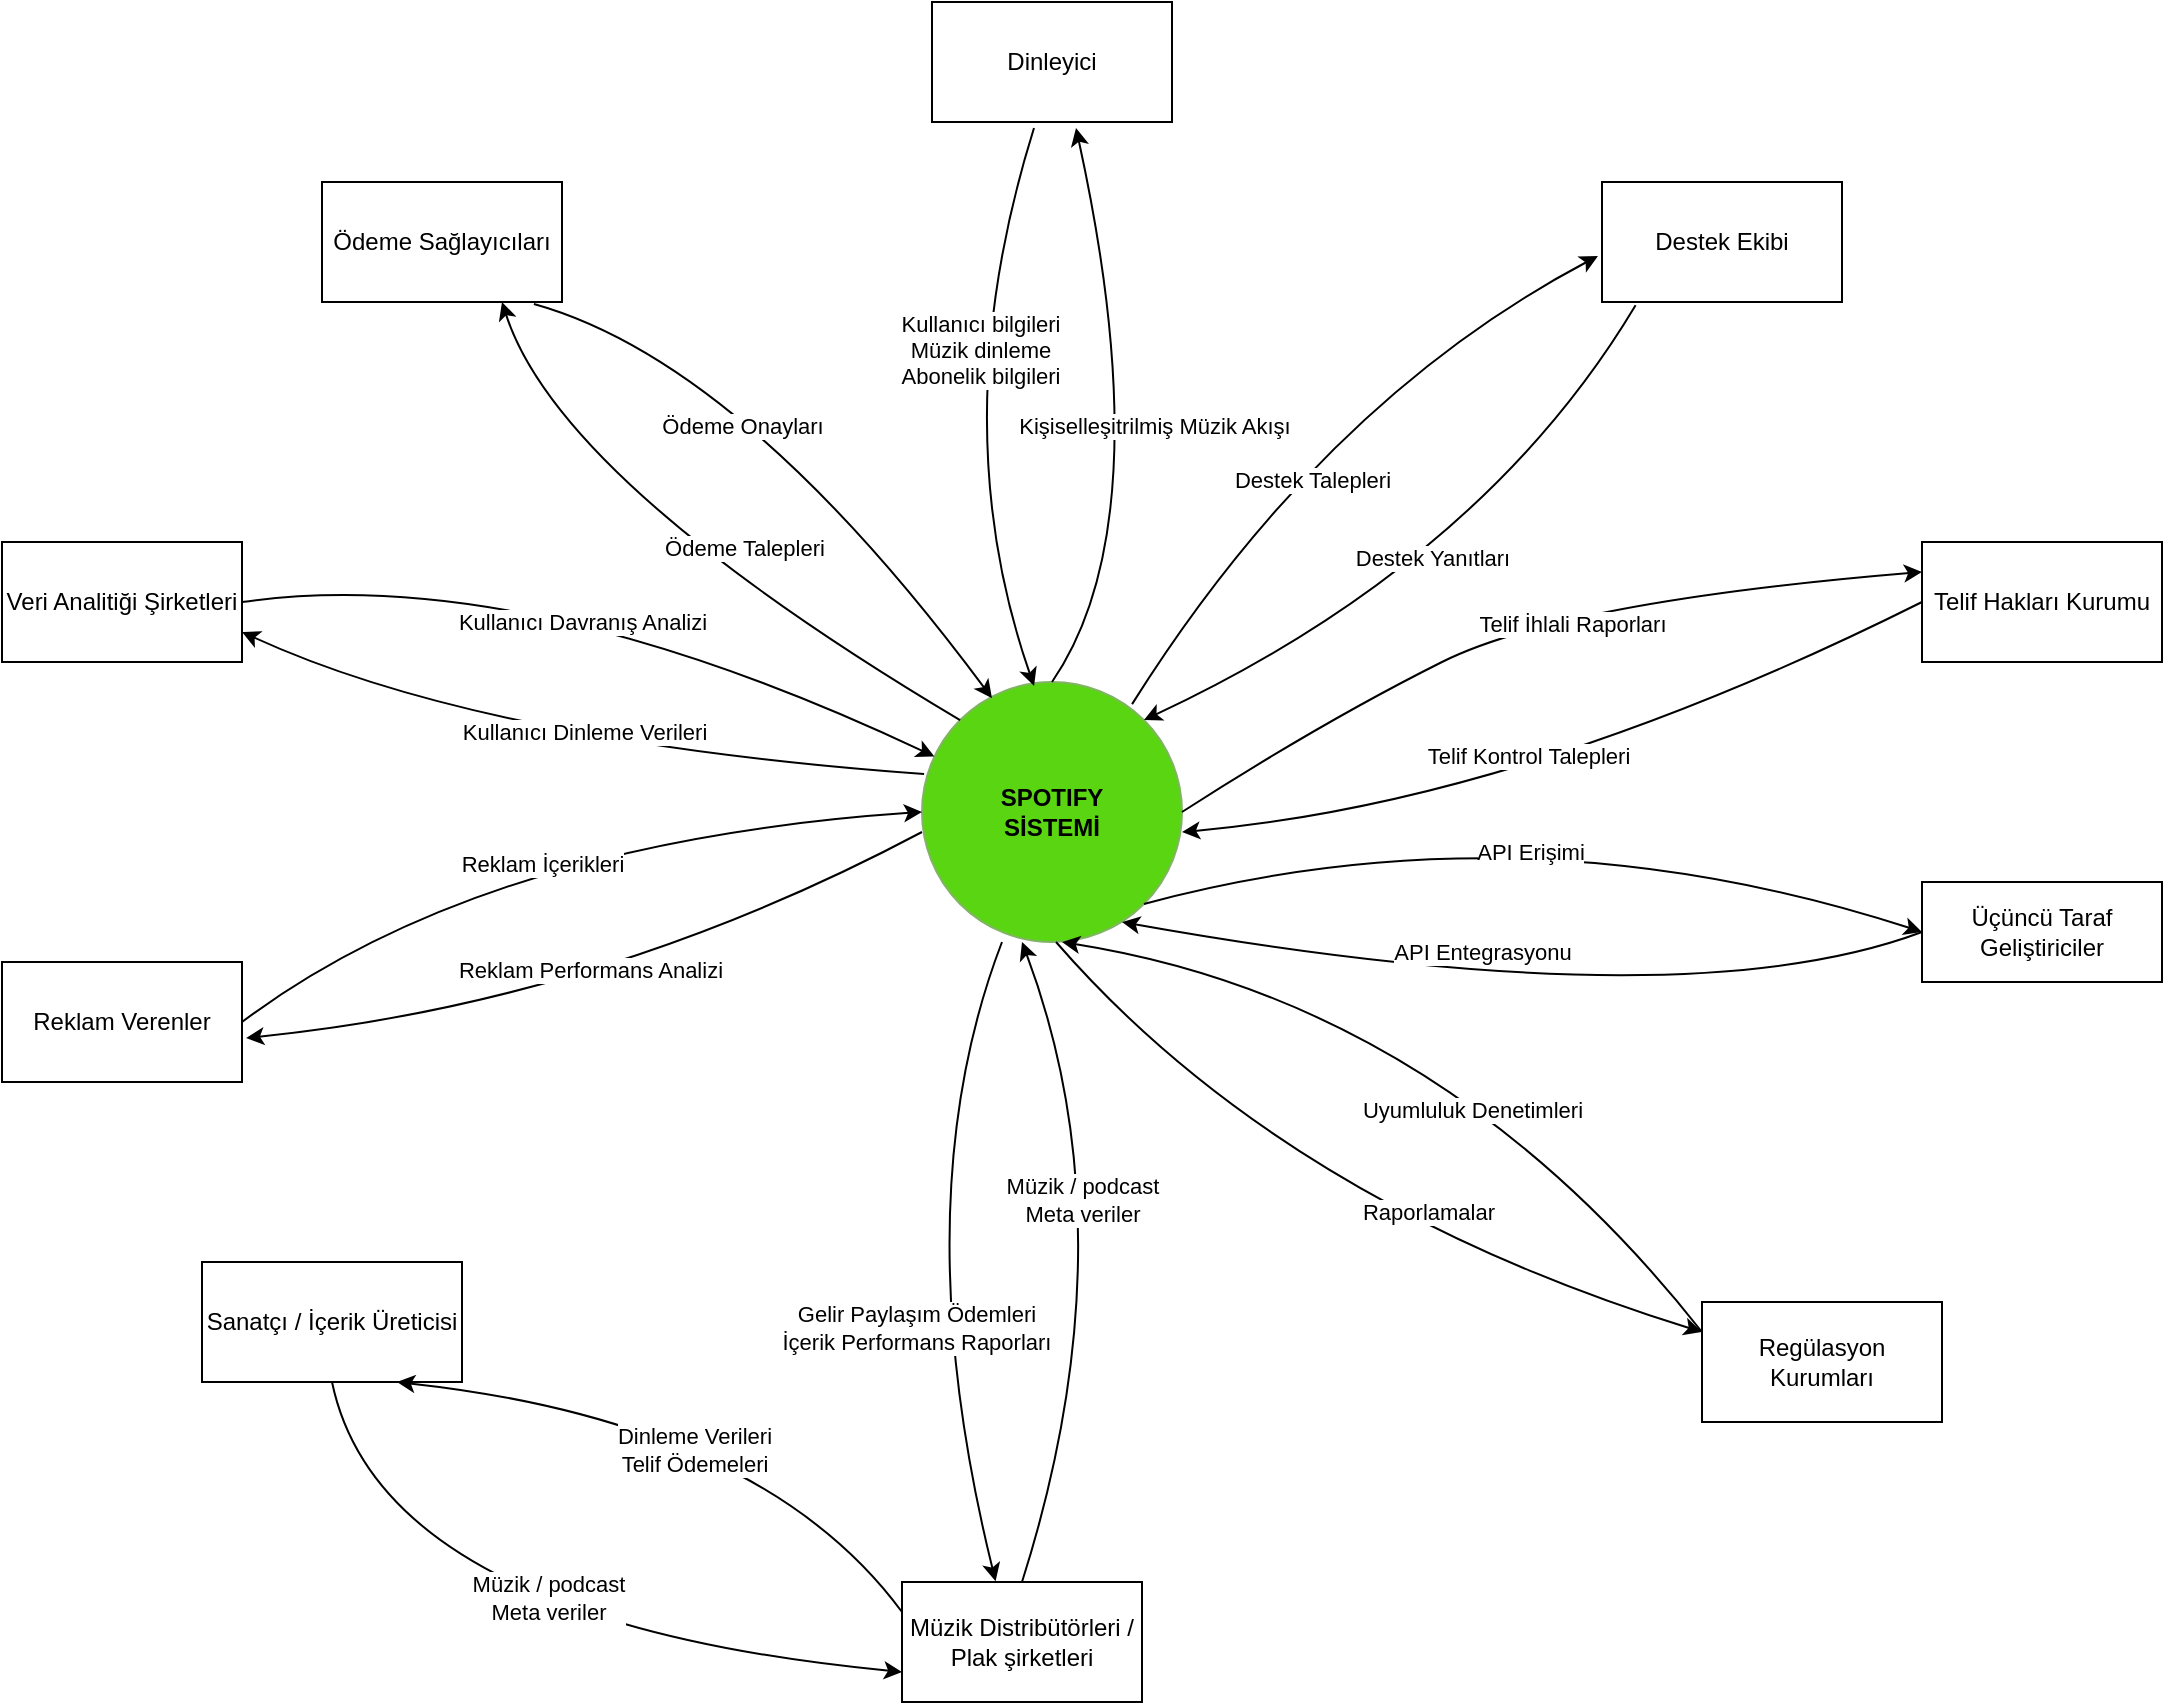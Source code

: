 <mxfile version="26.2.2">
  <diagram name="Sayfa -1" id="B4lS4SuTQekZoEldepw1">
    <mxGraphModel dx="1245" dy="524" grid="1" gridSize="10" guides="1" tooltips="1" connect="1" arrows="1" fold="1" page="1" pageScale="1" pageWidth="827" pageHeight="1169" math="0" shadow="0">
      <root>
        <mxCell id="0" />
        <mxCell id="1" parent="0" />
        <mxCell id="jQu7RCdqtAegMrPOLgxU-1" value="&lt;b&gt;SPOTIFY&lt;/b&gt;&lt;div&gt;&lt;b&gt;SİSTEMİ&lt;/b&gt;&lt;/div&gt;" style="ellipse;whiteSpace=wrap;html=1;aspect=fixed;fillColor=#5AD512;strokeColor=#82b366;" parent="1" vertex="1">
          <mxGeometry x="760" y="560" width="130" height="130" as="geometry" />
        </mxCell>
        <mxCell id="jQu7RCdqtAegMrPOLgxU-2" value="Dinleyici" style="rounded=0;whiteSpace=wrap;html=1;" parent="1" vertex="1">
          <mxGeometry x="765" y="220" width="120" height="60" as="geometry" />
        </mxCell>
        <mxCell id="jQu7RCdqtAegMrPOLgxU-3" value="Sanatçı / İçerik Üreticisi" style="rounded=0;whiteSpace=wrap;html=1;" parent="1" vertex="1">
          <mxGeometry x="400" y="850" width="130" height="60" as="geometry" />
        </mxCell>
        <mxCell id="jQu7RCdqtAegMrPOLgxU-4" value="Reklam Verenler" style="rounded=0;whiteSpace=wrap;html=1;" parent="1" vertex="1">
          <mxGeometry x="300" y="700" width="120" height="60" as="geometry" />
        </mxCell>
        <mxCell id="jQu7RCdqtAegMrPOLgxU-5" value="Ödeme Sağlayıcıları" style="rounded=0;whiteSpace=wrap;html=1;" parent="1" vertex="1">
          <mxGeometry x="460" y="310" width="120" height="60" as="geometry" />
        </mxCell>
        <mxCell id="jQu7RCdqtAegMrPOLgxU-6" value="Regülasyon Kurumları" style="rounded=0;whiteSpace=wrap;html=1;" parent="1" vertex="1">
          <mxGeometry x="1150" y="870" width="120" height="60" as="geometry" />
        </mxCell>
        <mxCell id="jQu7RCdqtAegMrPOLgxU-7" value="Üçüncü Taraf Geliştiriciler" style="rounded=0;whiteSpace=wrap;html=1;" parent="1" vertex="1">
          <mxGeometry x="1260" y="660" width="120" height="50" as="geometry" />
        </mxCell>
        <mxCell id="jQu7RCdqtAegMrPOLgxU-8" value="Telif Hakları Kurumu" style="rounded=0;whiteSpace=wrap;html=1;" parent="1" vertex="1">
          <mxGeometry x="1260" y="490" width="120" height="60" as="geometry" />
        </mxCell>
        <mxCell id="jQu7RCdqtAegMrPOLgxU-9" value="Destek Ekibi" style="rounded=0;whiteSpace=wrap;html=1;" parent="1" vertex="1">
          <mxGeometry x="1100" y="310" width="120" height="60" as="geometry" />
        </mxCell>
        <mxCell id="jQu7RCdqtAegMrPOLgxU-10" value="Veri Analitiği Şirketleri" style="rounded=0;whiteSpace=wrap;html=1;" parent="1" vertex="1">
          <mxGeometry x="300" y="490" width="120" height="60" as="geometry" />
        </mxCell>
        <mxCell id="jQu7RCdqtAegMrPOLgxU-11" value="" style="curved=1;endArrow=classic;html=1;rounded=0;exitX=0.425;exitY=1.05;exitDx=0;exitDy=0;entryX=0.431;entryY=0.015;entryDx=0;entryDy=0;exitPerimeter=0;entryPerimeter=0;" parent="1" source="jQu7RCdqtAegMrPOLgxU-2" target="jQu7RCdqtAegMrPOLgxU-1" edge="1">
          <mxGeometry width="50" height="50" relative="1" as="geometry">
            <mxPoint x="816.34" y="370.0" as="sourcePoint" />
            <mxPoint x="857.5" y="562.46" as="targetPoint" />
            <Array as="points">
              <mxPoint x="770" y="430" />
            </Array>
          </mxGeometry>
        </mxCell>
        <mxCell id="jQu7RCdqtAegMrPOLgxU-12" value="Kullanıcı bilgileri&lt;div&gt;Müzik dinleme&lt;/div&gt;&lt;div&gt;Abonelik bilgileri&lt;/div&gt;" style="edgeLabel;html=1;align=center;verticalAlign=middle;resizable=0;points=[];" parent="jQu7RCdqtAegMrPOLgxU-11" vertex="1" connectable="0">
          <mxGeometry x="-0.053" y="3" relative="1" as="geometry">
            <mxPoint x="11" y="-23" as="offset" />
          </mxGeometry>
        </mxCell>
        <mxCell id="jQu7RCdqtAegMrPOLgxU-13" value="" style="curved=1;endArrow=classic;html=1;rounded=0;exitX=0.5;exitY=0;exitDx=0;exitDy=0;entryX=0.6;entryY=1.05;entryDx=0;entryDy=0;entryPerimeter=0;" parent="1" source="jQu7RCdqtAegMrPOLgxU-1" target="jQu7RCdqtAegMrPOLgxU-2" edge="1">
          <mxGeometry width="50" height="50" relative="1" as="geometry">
            <mxPoint x="875" y="562" as="sourcePoint" />
            <mxPoint x="834" y="370" as="targetPoint" />
            <Array as="points">
              <mxPoint x="880" y="480" />
            </Array>
          </mxGeometry>
        </mxCell>
        <mxCell id="jQu7RCdqtAegMrPOLgxU-14" value="Kişiselleşitrilmiş Müzik Akışı" style="edgeLabel;html=1;align=center;verticalAlign=middle;resizable=0;points=[];" parent="jQu7RCdqtAegMrPOLgxU-13" vertex="1" connectable="0">
          <mxGeometry x="-0.053" y="3" relative="1" as="geometry">
            <mxPoint x="8" y="-5" as="offset" />
          </mxGeometry>
        </mxCell>
        <mxCell id="jQu7RCdqtAegMrPOLgxU-19" value="" style="curved=1;endArrow=classic;html=1;rounded=0;exitX=1;exitY=0.5;exitDx=0;exitDy=0;entryX=0;entryY=0.5;entryDx=0;entryDy=0;" parent="1" source="jQu7RCdqtAegMrPOLgxU-4" target="jQu7RCdqtAegMrPOLgxU-1" edge="1">
          <mxGeometry width="50" height="50" relative="1" as="geometry">
            <mxPoint x="500" y="680" as="sourcePoint" />
            <mxPoint x="550" y="630" as="targetPoint" />
            <Array as="points">
              <mxPoint x="540" y="640" />
            </Array>
          </mxGeometry>
        </mxCell>
        <mxCell id="jQu7RCdqtAegMrPOLgxU-20" value="Reklam İçerikleri" style="edgeLabel;html=1;align=center;verticalAlign=middle;resizable=0;points=[];" parent="jQu7RCdqtAegMrPOLgxU-19" vertex="1" connectable="0">
          <mxGeometry x="-0.151" y="-5" relative="1" as="geometry">
            <mxPoint x="22" y="6" as="offset" />
          </mxGeometry>
        </mxCell>
        <mxCell id="jQu7RCdqtAegMrPOLgxU-21" value="" style="curved=1;endArrow=classic;html=1;rounded=0;exitX=1;exitY=0.5;exitDx=0;exitDy=0;entryX=1.017;entryY=0.633;entryDx=0;entryDy=0;entryPerimeter=0;" parent="1" target="jQu7RCdqtAegMrPOLgxU-4" edge="1">
          <mxGeometry width="50" height="50" relative="1" as="geometry">
            <mxPoint x="760" y="635" as="sourcePoint" />
            <mxPoint x="450" y="690" as="targetPoint" />
            <Array as="points">
              <mxPoint x="600" y="720" />
            </Array>
          </mxGeometry>
        </mxCell>
        <mxCell id="jQu7RCdqtAegMrPOLgxU-22" value="Reklam Performans Analizi" style="edgeLabel;html=1;align=center;verticalAlign=middle;resizable=0;points=[];" parent="jQu7RCdqtAegMrPOLgxU-21" vertex="1" connectable="0">
          <mxGeometry x="-0.151" y="-5" relative="1" as="geometry">
            <mxPoint x="-29" y="1" as="offset" />
          </mxGeometry>
        </mxCell>
        <mxCell id="jQu7RCdqtAegMrPOLgxU-23" value="" style="curved=1;endArrow=classic;html=1;rounded=0;exitX=0.883;exitY=1.017;exitDx=0;exitDy=0;exitPerimeter=0;entryX=0.269;entryY=0.062;entryDx=0;entryDy=0;entryPerimeter=0;" parent="1" source="jQu7RCdqtAegMrPOLgxU-5" target="jQu7RCdqtAegMrPOLgxU-1" edge="1">
          <mxGeometry width="50" height="50" relative="1" as="geometry">
            <mxPoint x="730" y="550" as="sourcePoint" />
            <mxPoint x="795" y="566" as="targetPoint" />
            <Array as="points">
              <mxPoint x="670" y="400" />
            </Array>
          </mxGeometry>
        </mxCell>
        <mxCell id="jQu7RCdqtAegMrPOLgxU-24" value="Ödeme Onayları" style="edgeLabel;html=1;align=center;verticalAlign=middle;resizable=0;points=[];" parent="jQu7RCdqtAegMrPOLgxU-23" vertex="1" connectable="0">
          <mxGeometry x="-0.163" y="-19" relative="1" as="geometry">
            <mxPoint as="offset" />
          </mxGeometry>
        </mxCell>
        <mxCell id="jQu7RCdqtAegMrPOLgxU-25" value="" style="curved=1;endArrow=classic;html=1;rounded=0;exitX=0;exitY=0;exitDx=0;exitDy=0;entryX=0.269;entryY=0.046;entryDx=0;entryDy=0;entryPerimeter=0;" parent="1" source="jQu7RCdqtAegMrPOLgxU-1" edge="1">
          <mxGeometry width="50" height="50" relative="1" as="geometry">
            <mxPoint x="779" y="565" as="sourcePoint" />
            <mxPoint x="550" y="370" as="targetPoint" />
            <Array as="points">
              <mxPoint x="579" y="460" />
            </Array>
          </mxGeometry>
        </mxCell>
        <mxCell id="jQu7RCdqtAegMrPOLgxU-26" value="Ödeme Talepleri" style="edgeLabel;html=1;align=center;verticalAlign=middle;resizable=0;points=[];" parent="jQu7RCdqtAegMrPOLgxU-25" vertex="1" connectable="0">
          <mxGeometry x="-0.163" y="-19" relative="1" as="geometry">
            <mxPoint as="offset" />
          </mxGeometry>
        </mxCell>
        <mxCell id="jQu7RCdqtAegMrPOLgxU-27" value="" style="curved=1;endArrow=classic;html=1;rounded=0;exitX=0.808;exitY=0.085;exitDx=0;exitDy=0;exitPerimeter=0;entryX=-0.017;entryY=0.617;entryDx=0;entryDy=0;entryPerimeter=0;" parent="1" source="jQu7RCdqtAegMrPOLgxU-1" target="jQu7RCdqtAegMrPOLgxU-9" edge="1">
          <mxGeometry width="50" height="50" relative="1" as="geometry">
            <mxPoint x="970" y="530" as="sourcePoint" />
            <mxPoint x="1020" y="480" as="targetPoint" />
            <Array as="points">
              <mxPoint x="960" y="420" />
            </Array>
          </mxGeometry>
        </mxCell>
        <mxCell id="jQu7RCdqtAegMrPOLgxU-28" value="Destek Talepleri" style="edgeLabel;html=1;align=center;verticalAlign=middle;resizable=0;points=[];" parent="jQu7RCdqtAegMrPOLgxU-27" vertex="1" connectable="0">
          <mxGeometry x="-0.057" y="-16" relative="1" as="geometry">
            <mxPoint x="-8" y="13" as="offset" />
          </mxGeometry>
        </mxCell>
        <mxCell id="jQu7RCdqtAegMrPOLgxU-29" value="" style="curved=1;endArrow=classic;html=1;rounded=0;exitX=0.14;exitY=1.027;exitDx=0;exitDy=0;exitPerimeter=0;entryX=1;entryY=0;entryDx=0;entryDy=0;" parent="1" source="jQu7RCdqtAegMrPOLgxU-9" target="jQu7RCdqtAegMrPOLgxU-1" edge="1">
          <mxGeometry width="50" height="50" relative="1" as="geometry">
            <mxPoint x="1118" y="430" as="sourcePoint" />
            <mxPoint x="885" y="594" as="targetPoint" />
            <Array as="points">
              <mxPoint x="1040" y="500" />
            </Array>
          </mxGeometry>
        </mxCell>
        <mxCell id="jQu7RCdqtAegMrPOLgxU-30" value="Destek Yanıtları" style="edgeLabel;html=1;align=center;verticalAlign=middle;resizable=0;points=[];" parent="jQu7RCdqtAegMrPOLgxU-29" vertex="1" connectable="0">
          <mxGeometry x="0.017" y="-13" relative="1" as="geometry">
            <mxPoint as="offset" />
          </mxGeometry>
        </mxCell>
        <mxCell id="jQu7RCdqtAegMrPOLgxU-31" value="" style="curved=1;endArrow=classic;html=1;rounded=0;exitX=1;exitY=0.5;exitDx=0;exitDy=0;entryX=0;entryY=0.25;entryDx=0;entryDy=0;" parent="1" source="jQu7RCdqtAegMrPOLgxU-1" target="jQu7RCdqtAegMrPOLgxU-8" edge="1">
          <mxGeometry width="50" height="50" relative="1" as="geometry">
            <mxPoint x="960" y="655" as="sourcePoint" />
            <mxPoint x="1010" y="605" as="targetPoint" />
            <Array as="points">
              <mxPoint x="960" y="580" />
              <mxPoint x="1080" y="520" />
            </Array>
          </mxGeometry>
        </mxCell>
        <mxCell id="jQu7RCdqtAegMrPOLgxU-32" value="Telif İhlali Raporları" style="edgeLabel;html=1;align=center;verticalAlign=middle;resizable=0;points=[];" parent="jQu7RCdqtAegMrPOLgxU-31" vertex="1" connectable="0">
          <mxGeometry x="0.087" y="-12" relative="1" as="geometry">
            <mxPoint as="offset" />
          </mxGeometry>
        </mxCell>
        <mxCell id="jQu7RCdqtAegMrPOLgxU-33" value="" style="curved=1;endArrow=classic;html=1;rounded=0;exitX=0;exitY=0.5;exitDx=0;exitDy=0;entryX=0;entryY=0.25;entryDx=0;entryDy=0;" parent="1" source="jQu7RCdqtAegMrPOLgxU-8" edge="1">
          <mxGeometry width="50" height="50" relative="1" as="geometry">
            <mxPoint x="1150" y="620" as="sourcePoint" />
            <mxPoint x="890" y="635" as="targetPoint" />
            <Array as="points">
              <mxPoint x="1060" y="620" />
            </Array>
          </mxGeometry>
        </mxCell>
        <mxCell id="jQu7RCdqtAegMrPOLgxU-34" value="Telif Kontrol Talepleri" style="edgeLabel;html=1;align=center;verticalAlign=middle;resizable=0;points=[];" parent="jQu7RCdqtAegMrPOLgxU-33" vertex="1" connectable="0">
          <mxGeometry x="0.087" y="-12" relative="1" as="geometry">
            <mxPoint y="-8" as="offset" />
          </mxGeometry>
        </mxCell>
        <mxCell id="jQu7RCdqtAegMrPOLgxU-35" value="" style="curved=1;endArrow=classic;html=1;rounded=0;exitX=1;exitY=1;exitDx=0;exitDy=0;entryX=0;entryY=0.5;entryDx=0;entryDy=0;" parent="1" source="jQu7RCdqtAegMrPOLgxU-1" target="jQu7RCdqtAegMrPOLgxU-7" edge="1">
          <mxGeometry width="50" height="50" relative="1" as="geometry">
            <mxPoint x="730" y="750" as="sourcePoint" />
            <mxPoint x="1210" y="630" as="targetPoint" />
            <Array as="points">
              <mxPoint x="1060" y="620" />
            </Array>
          </mxGeometry>
        </mxCell>
        <mxCell id="jQu7RCdqtAegMrPOLgxU-36" value="API Erişimi" style="edgeLabel;html=1;align=center;verticalAlign=middle;resizable=0;points=[];" parent="jQu7RCdqtAegMrPOLgxU-35" vertex="1" connectable="0">
          <mxGeometry x="-0.055" y="-25" relative="1" as="geometry">
            <mxPoint x="1" as="offset" />
          </mxGeometry>
        </mxCell>
        <mxCell id="jQu7RCdqtAegMrPOLgxU-37" value="" style="curved=1;endArrow=classic;html=1;rounded=0;entryX=0.5;entryY=0;entryDx=0;entryDy=0;exitX=0;exitY=0.5;exitDx=0;exitDy=0;" parent="1" source="jQu7RCdqtAegMrPOLgxU-7" edge="1">
          <mxGeometry width="50" height="50" relative="1" as="geometry">
            <mxPoint x="1210" y="680" as="sourcePoint" />
            <mxPoint x="860" y="680" as="targetPoint" />
            <Array as="points">
              <mxPoint x="1140" y="730" />
            </Array>
          </mxGeometry>
        </mxCell>
        <mxCell id="jQu7RCdqtAegMrPOLgxU-38" value="API Entegrasyonu" style="edgeLabel;html=1;align=center;verticalAlign=middle;resizable=0;points=[];" parent="jQu7RCdqtAegMrPOLgxU-37" vertex="1" connectable="0">
          <mxGeometry x="0.133" y="-17" relative="1" as="geometry">
            <mxPoint as="offset" />
          </mxGeometry>
        </mxCell>
        <mxCell id="jQu7RCdqtAegMrPOLgxU-39" value="" style="curved=1;endArrow=classic;html=1;rounded=0;exitX=0.454;exitY=1.015;exitDx=0;exitDy=0;exitPerimeter=0;entryX=0;entryY=0.25;entryDx=0;entryDy=0;" parent="1" target="jQu7RCdqtAegMrPOLgxU-6" edge="1">
          <mxGeometry width="50" height="50" relative="1" as="geometry">
            <mxPoint x="827.0" y="690" as="sourcePoint" />
            <mxPoint x="1157.98" y="818.05" as="targetPoint" />
            <Array as="points">
              <mxPoint x="940" y="820" />
            </Array>
          </mxGeometry>
        </mxCell>
        <mxCell id="jQu7RCdqtAegMrPOLgxU-40" value="Raporlamalar" style="edgeLabel;html=1;align=center;verticalAlign=middle;resizable=0;points=[];" parent="jQu7RCdqtAegMrPOLgxU-39" vertex="1" connectable="0">
          <mxGeometry x="0.237" y="17" relative="1" as="geometry">
            <mxPoint x="1" as="offset" />
          </mxGeometry>
        </mxCell>
        <mxCell id="jQu7RCdqtAegMrPOLgxU-41" value="" style="curved=1;endArrow=classic;html=1;rounded=0;entryX=0.333;entryY=-0.033;entryDx=0;entryDy=0;entryPerimeter=0;exitX=0;exitY=0.25;exitDx=0;exitDy=0;" parent="1" source="jQu7RCdqtAegMrPOLgxU-6" edge="1">
          <mxGeometry width="50" height="50" relative="1" as="geometry">
            <mxPoint x="1140" y="800" as="sourcePoint" />
            <mxPoint x="830" y="690" as="targetPoint" />
            <Array as="points">
              <mxPoint x="1020" y="720" />
            </Array>
          </mxGeometry>
        </mxCell>
        <mxCell id="jQu7RCdqtAegMrPOLgxU-42" value="Uyumluluk Denetimleri" style="edgeLabel;html=1;align=center;verticalAlign=middle;resizable=0;points=[];" parent="jQu7RCdqtAegMrPOLgxU-41" vertex="1" connectable="0">
          <mxGeometry x="-0.073" y="17" relative="1" as="geometry">
            <mxPoint x="14" y="25" as="offset" />
          </mxGeometry>
        </mxCell>
        <mxCell id="jQu7RCdqtAegMrPOLgxU-43" value="" style="curved=1;endArrow=classic;html=1;rounded=0;exitX=1;exitY=0.5;exitDx=0;exitDy=0;" parent="1" source="jQu7RCdqtAegMrPOLgxU-10" target="jQu7RCdqtAegMrPOLgxU-1" edge="1">
          <mxGeometry width="50" height="50" relative="1" as="geometry">
            <mxPoint x="580" y="470" as="sourcePoint" />
            <mxPoint x="530" y="520" as="targetPoint" />
            <Array as="points">
              <mxPoint x="560" y="500" />
            </Array>
          </mxGeometry>
        </mxCell>
        <mxCell id="jQu7RCdqtAegMrPOLgxU-44" value="Kullanıcı Davranış Analizi" style="edgeLabel;html=1;align=center;verticalAlign=middle;resizable=0;points=[];" parent="jQu7RCdqtAegMrPOLgxU-43" vertex="1" connectable="0">
          <mxGeometry x="0.013" y="17" relative="1" as="geometry">
            <mxPoint x="-19" y="26" as="offset" />
          </mxGeometry>
        </mxCell>
        <mxCell id="jQu7RCdqtAegMrPOLgxU-45" value="" style="curved=1;endArrow=classic;html=1;rounded=0;exitX=0.008;exitY=0.354;exitDx=0;exitDy=0;entryX=1;entryY=0.75;entryDx=0;entryDy=0;exitPerimeter=0;" parent="1" source="jQu7RCdqtAegMrPOLgxU-1" target="jQu7RCdqtAegMrPOLgxU-10" edge="1">
          <mxGeometry width="50" height="50" relative="1" as="geometry">
            <mxPoint x="760" y="610" as="sourcePoint" />
            <mxPoint x="430" y="520" as="targetPoint" />
            <Array as="points">
              <mxPoint x="540" y="590" />
            </Array>
          </mxGeometry>
        </mxCell>
        <mxCell id="jQu7RCdqtAegMrPOLgxU-46" value="Kullanıcı Dinleme Verileri" style="edgeLabel;html=1;align=center;verticalAlign=middle;resizable=0;points=[];" parent="jQu7RCdqtAegMrPOLgxU-45" vertex="1" connectable="0">
          <mxGeometry x="-0.112" y="14" relative="1" as="geometry">
            <mxPoint x="-13" y="-24" as="offset" />
          </mxGeometry>
        </mxCell>
        <mxCell id="jQu7RCdqtAegMrPOLgxU-57" value="Müzik Distribütörleri / Plak şirketleri" style="rounded=0;whiteSpace=wrap;html=1;" parent="1" vertex="1">
          <mxGeometry x="750" y="1010" width="120" height="60" as="geometry" />
        </mxCell>
        <mxCell id="jQu7RCdqtAegMrPOLgxU-60" value="" style="curved=1;endArrow=classic;html=1;rounded=0;exitX=0.5;exitY=0;exitDx=0;exitDy=0;" parent="1" source="jQu7RCdqtAegMrPOLgxU-57" edge="1">
          <mxGeometry width="50" height="50" relative="1" as="geometry">
            <mxPoint x="810" y="917" as="sourcePoint" />
            <mxPoint x="810" y="690" as="targetPoint" />
            <Array as="points">
              <mxPoint x="865" y="837" />
            </Array>
          </mxGeometry>
        </mxCell>
        <mxCell id="jQu7RCdqtAegMrPOLgxU-61" value="Müzik / podcast&lt;div&gt;Meta veriler&lt;/div&gt;" style="edgeLabel;html=1;align=center;verticalAlign=middle;resizable=0;points=[];" parent="jQu7RCdqtAegMrPOLgxU-60" vertex="1" connectable="0">
          <mxGeometry x="-0.053" y="3" relative="1" as="geometry">
            <mxPoint x="-16" y="-37" as="offset" />
          </mxGeometry>
        </mxCell>
        <mxCell id="jQu7RCdqtAegMrPOLgxU-62" value="" style="curved=1;endArrow=classic;html=1;rounded=0;entryX=0.39;entryY=-0.007;entryDx=0;entryDy=0;entryPerimeter=0;" parent="1" target="jQu7RCdqtAegMrPOLgxU-57" edge="1">
          <mxGeometry width="50" height="50" relative="1" as="geometry">
            <mxPoint x="800" y="690" as="sourcePoint" />
            <mxPoint x="786" y="909" as="targetPoint" />
            <Array as="points">
              <mxPoint x="750" y="820" />
            </Array>
          </mxGeometry>
        </mxCell>
        <mxCell id="jQu7RCdqtAegMrPOLgxU-63" value="Gelir Paylaşım Ödemleri&lt;div&gt;İçerik Performans Raporları&lt;/div&gt;" style="edgeLabel;html=1;align=center;verticalAlign=middle;resizable=0;points=[];" parent="jQu7RCdqtAegMrPOLgxU-62" vertex="1" connectable="0">
          <mxGeometry x="-0.053" y="3" relative="1" as="geometry">
            <mxPoint x="-1" y="45" as="offset" />
          </mxGeometry>
        </mxCell>
        <mxCell id="jQu7RCdqtAegMrPOLgxU-68" value="" style="curved=1;endArrow=classic;html=1;rounded=0;exitX=0.5;exitY=1;exitDx=0;exitDy=0;entryX=0;entryY=0.75;entryDx=0;entryDy=0;" parent="1" source="jQu7RCdqtAegMrPOLgxU-3" target="jQu7RCdqtAegMrPOLgxU-57" edge="1">
          <mxGeometry width="50" height="50" relative="1" as="geometry">
            <mxPoint x="590" y="1059" as="sourcePoint" />
            <mxPoint x="361" y="850" as="targetPoint" />
            <Array as="points">
              <mxPoint x="490" y="1030" />
            </Array>
          </mxGeometry>
        </mxCell>
        <mxCell id="-1R7ivYq-T5Al2d7mDU2-5" value="Müzik / podcast&lt;div&gt;Meta veriler&lt;/div&gt;" style="edgeLabel;html=1;align=center;verticalAlign=middle;resizable=0;points=[];" vertex="1" connectable="0" parent="jQu7RCdqtAegMrPOLgxU-68">
          <mxGeometry x="0.061" y="20" relative="1" as="geometry">
            <mxPoint as="offset" />
          </mxGeometry>
        </mxCell>
        <mxCell id="jQu7RCdqtAegMrPOLgxU-80" value="" style="curved=1;endArrow=classic;html=1;rounded=0;entryX=0.75;entryY=1;entryDx=0;entryDy=0;exitX=0;exitY=0.25;exitDx=0;exitDy=0;" parent="1" source="jQu7RCdqtAegMrPOLgxU-57" target="jQu7RCdqtAegMrPOLgxU-3" edge="1">
          <mxGeometry width="50" height="50" relative="1" as="geometry">
            <mxPoint x="930" y="795" as="sourcePoint" />
            <mxPoint x="560" y="890" as="targetPoint" />
            <Array as="points">
              <mxPoint x="680" y="930" />
            </Array>
          </mxGeometry>
        </mxCell>
        <mxCell id="jQu7RCdqtAegMrPOLgxU-83" value="Dinleme Verileri&lt;div&gt;Telif Ödemeleri&lt;/div&gt;" style="edgeLabel;html=1;align=center;verticalAlign=middle;resizable=0;points=[];" parent="jQu7RCdqtAegMrPOLgxU-80" vertex="1" connectable="0">
          <mxGeometry x="-0.002" y="17" relative="1" as="geometry">
            <mxPoint as="offset" />
          </mxGeometry>
        </mxCell>
      </root>
    </mxGraphModel>
  </diagram>
</mxfile>
